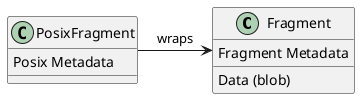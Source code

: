 @startuml

class Fragment {
	Fragment Metadata
	Data (blob)
}



class PosixFragment {
	Posix Metadata
}



PosixFragment -right-> Fragment : wraps


@enduml
